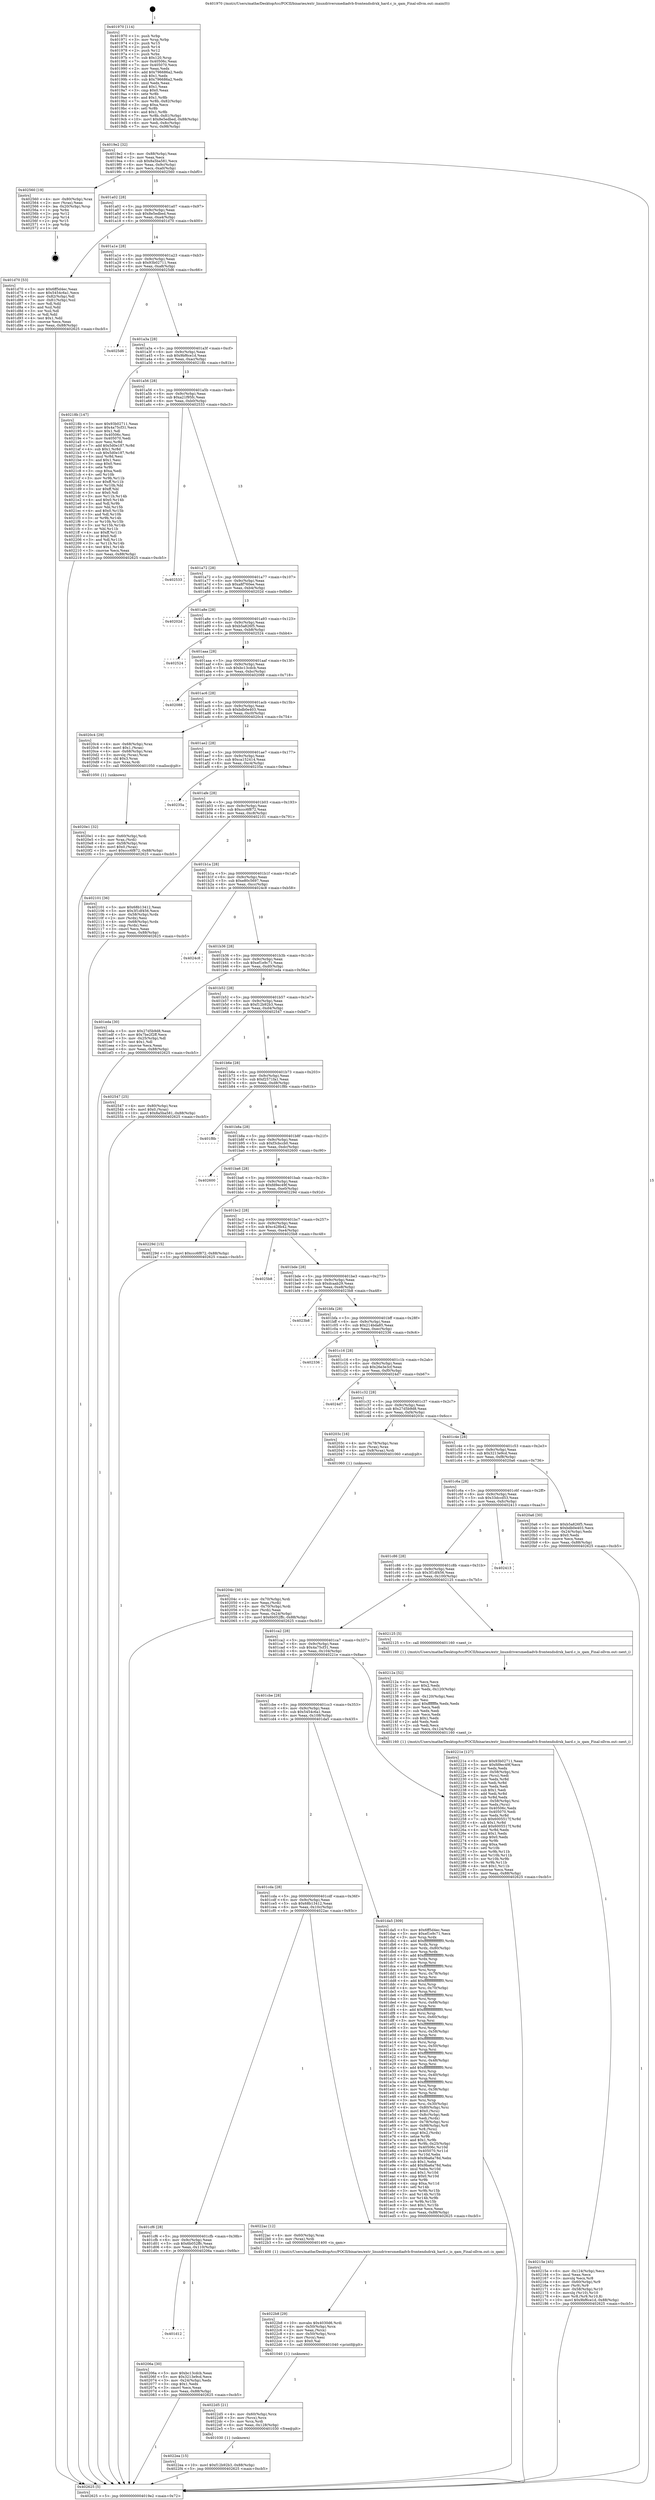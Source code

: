 digraph "0x401970" {
  label = "0x401970 (/mnt/c/Users/mathe/Desktop/tcc/POCII/binaries/extr_linuxdriversmediadvb-frontendsdrxk_hard.c_is_qam_Final-ollvm.out::main(0))"
  labelloc = "t"
  node[shape=record]

  Entry [label="",width=0.3,height=0.3,shape=circle,fillcolor=black,style=filled]
  "0x4019e2" [label="{
     0x4019e2 [32]\l
     | [instrs]\l
     &nbsp;&nbsp;0x4019e2 \<+6\>: mov -0x88(%rbp),%eax\l
     &nbsp;&nbsp;0x4019e8 \<+2\>: mov %eax,%ecx\l
     &nbsp;&nbsp;0x4019ea \<+6\>: sub $0x8a5ba581,%ecx\l
     &nbsp;&nbsp;0x4019f0 \<+6\>: mov %eax,-0x9c(%rbp)\l
     &nbsp;&nbsp;0x4019f6 \<+6\>: mov %ecx,-0xa0(%rbp)\l
     &nbsp;&nbsp;0x4019fc \<+6\>: je 0000000000402560 \<main+0xbf0\>\l
  }"]
  "0x402560" [label="{
     0x402560 [19]\l
     | [instrs]\l
     &nbsp;&nbsp;0x402560 \<+4\>: mov -0x80(%rbp),%rax\l
     &nbsp;&nbsp;0x402564 \<+2\>: mov (%rax),%eax\l
     &nbsp;&nbsp;0x402566 \<+4\>: lea -0x20(%rbp),%rsp\l
     &nbsp;&nbsp;0x40256a \<+1\>: pop %rbx\l
     &nbsp;&nbsp;0x40256b \<+2\>: pop %r12\l
     &nbsp;&nbsp;0x40256d \<+2\>: pop %r14\l
     &nbsp;&nbsp;0x40256f \<+2\>: pop %r15\l
     &nbsp;&nbsp;0x402571 \<+1\>: pop %rbp\l
     &nbsp;&nbsp;0x402572 \<+1\>: ret\l
  }"]
  "0x401a02" [label="{
     0x401a02 [28]\l
     | [instrs]\l
     &nbsp;&nbsp;0x401a02 \<+5\>: jmp 0000000000401a07 \<main+0x97\>\l
     &nbsp;&nbsp;0x401a07 \<+6\>: mov -0x9c(%rbp),%eax\l
     &nbsp;&nbsp;0x401a0d \<+5\>: sub $0x8e5edbed,%eax\l
     &nbsp;&nbsp;0x401a12 \<+6\>: mov %eax,-0xa4(%rbp)\l
     &nbsp;&nbsp;0x401a18 \<+6\>: je 0000000000401d70 \<main+0x400\>\l
  }"]
  Exit [label="",width=0.3,height=0.3,shape=circle,fillcolor=black,style=filled,peripheries=2]
  "0x401d70" [label="{
     0x401d70 [53]\l
     | [instrs]\l
     &nbsp;&nbsp;0x401d70 \<+5\>: mov $0x6ff5d4ec,%eax\l
     &nbsp;&nbsp;0x401d75 \<+5\>: mov $0x5454c6a1,%ecx\l
     &nbsp;&nbsp;0x401d7a \<+6\>: mov -0x82(%rbp),%dl\l
     &nbsp;&nbsp;0x401d80 \<+7\>: mov -0x81(%rbp),%sil\l
     &nbsp;&nbsp;0x401d87 \<+3\>: mov %dl,%dil\l
     &nbsp;&nbsp;0x401d8a \<+3\>: and %sil,%dil\l
     &nbsp;&nbsp;0x401d8d \<+3\>: xor %sil,%dl\l
     &nbsp;&nbsp;0x401d90 \<+3\>: or %dl,%dil\l
     &nbsp;&nbsp;0x401d93 \<+4\>: test $0x1,%dil\l
     &nbsp;&nbsp;0x401d97 \<+3\>: cmovne %ecx,%eax\l
     &nbsp;&nbsp;0x401d9a \<+6\>: mov %eax,-0x88(%rbp)\l
     &nbsp;&nbsp;0x401da0 \<+5\>: jmp 0000000000402625 \<main+0xcb5\>\l
  }"]
  "0x401a1e" [label="{
     0x401a1e [28]\l
     | [instrs]\l
     &nbsp;&nbsp;0x401a1e \<+5\>: jmp 0000000000401a23 \<main+0xb3\>\l
     &nbsp;&nbsp;0x401a23 \<+6\>: mov -0x9c(%rbp),%eax\l
     &nbsp;&nbsp;0x401a29 \<+5\>: sub $0x93b02711,%eax\l
     &nbsp;&nbsp;0x401a2e \<+6\>: mov %eax,-0xa8(%rbp)\l
     &nbsp;&nbsp;0x401a34 \<+6\>: je 00000000004025d6 \<main+0xc66\>\l
  }"]
  "0x402625" [label="{
     0x402625 [5]\l
     | [instrs]\l
     &nbsp;&nbsp;0x402625 \<+5\>: jmp 00000000004019e2 \<main+0x72\>\l
  }"]
  "0x401970" [label="{
     0x401970 [114]\l
     | [instrs]\l
     &nbsp;&nbsp;0x401970 \<+1\>: push %rbp\l
     &nbsp;&nbsp;0x401971 \<+3\>: mov %rsp,%rbp\l
     &nbsp;&nbsp;0x401974 \<+2\>: push %r15\l
     &nbsp;&nbsp;0x401976 \<+2\>: push %r14\l
     &nbsp;&nbsp;0x401978 \<+2\>: push %r12\l
     &nbsp;&nbsp;0x40197a \<+1\>: push %rbx\l
     &nbsp;&nbsp;0x40197b \<+7\>: sub $0x120,%rsp\l
     &nbsp;&nbsp;0x401982 \<+7\>: mov 0x40506c,%eax\l
     &nbsp;&nbsp;0x401989 \<+7\>: mov 0x405070,%ecx\l
     &nbsp;&nbsp;0x401990 \<+2\>: mov %eax,%edx\l
     &nbsp;&nbsp;0x401992 \<+6\>: add $0x796686a2,%edx\l
     &nbsp;&nbsp;0x401998 \<+3\>: sub $0x1,%edx\l
     &nbsp;&nbsp;0x40199b \<+6\>: sub $0x796686a2,%edx\l
     &nbsp;&nbsp;0x4019a1 \<+3\>: imul %edx,%eax\l
     &nbsp;&nbsp;0x4019a4 \<+3\>: and $0x1,%eax\l
     &nbsp;&nbsp;0x4019a7 \<+3\>: cmp $0x0,%eax\l
     &nbsp;&nbsp;0x4019aa \<+4\>: sete %r8b\l
     &nbsp;&nbsp;0x4019ae \<+4\>: and $0x1,%r8b\l
     &nbsp;&nbsp;0x4019b2 \<+7\>: mov %r8b,-0x82(%rbp)\l
     &nbsp;&nbsp;0x4019b9 \<+3\>: cmp $0xa,%ecx\l
     &nbsp;&nbsp;0x4019bc \<+4\>: setl %r8b\l
     &nbsp;&nbsp;0x4019c0 \<+4\>: and $0x1,%r8b\l
     &nbsp;&nbsp;0x4019c4 \<+7\>: mov %r8b,-0x81(%rbp)\l
     &nbsp;&nbsp;0x4019cb \<+10\>: movl $0x8e5edbed,-0x88(%rbp)\l
     &nbsp;&nbsp;0x4019d5 \<+6\>: mov %edi,-0x8c(%rbp)\l
     &nbsp;&nbsp;0x4019db \<+7\>: mov %rsi,-0x98(%rbp)\l
  }"]
  "0x4022ea" [label="{
     0x4022ea [15]\l
     | [instrs]\l
     &nbsp;&nbsp;0x4022ea \<+10\>: movl $0xf12b92b3,-0x88(%rbp)\l
     &nbsp;&nbsp;0x4022f4 \<+5\>: jmp 0000000000402625 \<main+0xcb5\>\l
  }"]
  "0x4025d6" [label="{
     0x4025d6\l
  }", style=dashed]
  "0x401a3a" [label="{
     0x401a3a [28]\l
     | [instrs]\l
     &nbsp;&nbsp;0x401a3a \<+5\>: jmp 0000000000401a3f \<main+0xcf\>\l
     &nbsp;&nbsp;0x401a3f \<+6\>: mov -0x9c(%rbp),%eax\l
     &nbsp;&nbsp;0x401a45 \<+5\>: sub $0x9bf6ce1d,%eax\l
     &nbsp;&nbsp;0x401a4a \<+6\>: mov %eax,-0xac(%rbp)\l
     &nbsp;&nbsp;0x401a50 \<+6\>: je 000000000040218b \<main+0x81b\>\l
  }"]
  "0x4022d5" [label="{
     0x4022d5 [21]\l
     | [instrs]\l
     &nbsp;&nbsp;0x4022d5 \<+4\>: mov -0x60(%rbp),%rcx\l
     &nbsp;&nbsp;0x4022d9 \<+3\>: mov (%rcx),%rcx\l
     &nbsp;&nbsp;0x4022dc \<+3\>: mov %rcx,%rdi\l
     &nbsp;&nbsp;0x4022df \<+6\>: mov %eax,-0x128(%rbp)\l
     &nbsp;&nbsp;0x4022e5 \<+5\>: call 0000000000401030 \<free@plt\>\l
     | [calls]\l
     &nbsp;&nbsp;0x401030 \{1\} (unknown)\l
  }"]
  "0x40218b" [label="{
     0x40218b [147]\l
     | [instrs]\l
     &nbsp;&nbsp;0x40218b \<+5\>: mov $0x93b02711,%eax\l
     &nbsp;&nbsp;0x402190 \<+5\>: mov $0x4a75cf31,%ecx\l
     &nbsp;&nbsp;0x402195 \<+2\>: mov $0x1,%dl\l
     &nbsp;&nbsp;0x402197 \<+7\>: mov 0x40506c,%esi\l
     &nbsp;&nbsp;0x40219e \<+7\>: mov 0x405070,%edi\l
     &nbsp;&nbsp;0x4021a5 \<+3\>: mov %esi,%r8d\l
     &nbsp;&nbsp;0x4021a8 \<+7\>: add $0x5d0e187,%r8d\l
     &nbsp;&nbsp;0x4021af \<+4\>: sub $0x1,%r8d\l
     &nbsp;&nbsp;0x4021b3 \<+7\>: sub $0x5d0e187,%r8d\l
     &nbsp;&nbsp;0x4021ba \<+4\>: imul %r8d,%esi\l
     &nbsp;&nbsp;0x4021be \<+3\>: and $0x1,%esi\l
     &nbsp;&nbsp;0x4021c1 \<+3\>: cmp $0x0,%esi\l
     &nbsp;&nbsp;0x4021c4 \<+4\>: sete %r9b\l
     &nbsp;&nbsp;0x4021c8 \<+3\>: cmp $0xa,%edi\l
     &nbsp;&nbsp;0x4021cb \<+4\>: setl %r10b\l
     &nbsp;&nbsp;0x4021cf \<+3\>: mov %r9b,%r11b\l
     &nbsp;&nbsp;0x4021d2 \<+4\>: xor $0xff,%r11b\l
     &nbsp;&nbsp;0x4021d6 \<+3\>: mov %r10b,%bl\l
     &nbsp;&nbsp;0x4021d9 \<+3\>: xor $0xff,%bl\l
     &nbsp;&nbsp;0x4021dc \<+3\>: xor $0x0,%dl\l
     &nbsp;&nbsp;0x4021df \<+3\>: mov %r11b,%r14b\l
     &nbsp;&nbsp;0x4021e2 \<+4\>: and $0x0,%r14b\l
     &nbsp;&nbsp;0x4021e6 \<+3\>: and %dl,%r9b\l
     &nbsp;&nbsp;0x4021e9 \<+3\>: mov %bl,%r15b\l
     &nbsp;&nbsp;0x4021ec \<+4\>: and $0x0,%r15b\l
     &nbsp;&nbsp;0x4021f0 \<+3\>: and %dl,%r10b\l
     &nbsp;&nbsp;0x4021f3 \<+3\>: or %r9b,%r14b\l
     &nbsp;&nbsp;0x4021f6 \<+3\>: or %r10b,%r15b\l
     &nbsp;&nbsp;0x4021f9 \<+3\>: xor %r15b,%r14b\l
     &nbsp;&nbsp;0x4021fc \<+3\>: or %bl,%r11b\l
     &nbsp;&nbsp;0x4021ff \<+4\>: xor $0xff,%r11b\l
     &nbsp;&nbsp;0x402203 \<+3\>: or $0x0,%dl\l
     &nbsp;&nbsp;0x402206 \<+3\>: and %dl,%r11b\l
     &nbsp;&nbsp;0x402209 \<+3\>: or %r11b,%r14b\l
     &nbsp;&nbsp;0x40220c \<+4\>: test $0x1,%r14b\l
     &nbsp;&nbsp;0x402210 \<+3\>: cmovne %ecx,%eax\l
     &nbsp;&nbsp;0x402213 \<+6\>: mov %eax,-0x88(%rbp)\l
     &nbsp;&nbsp;0x402219 \<+5\>: jmp 0000000000402625 \<main+0xcb5\>\l
  }"]
  "0x401a56" [label="{
     0x401a56 [28]\l
     | [instrs]\l
     &nbsp;&nbsp;0x401a56 \<+5\>: jmp 0000000000401a5b \<main+0xeb\>\l
     &nbsp;&nbsp;0x401a5b \<+6\>: mov -0x9c(%rbp),%eax\l
     &nbsp;&nbsp;0x401a61 \<+5\>: sub $0xa21f95fc,%eax\l
     &nbsp;&nbsp;0x401a66 \<+6\>: mov %eax,-0xb0(%rbp)\l
     &nbsp;&nbsp;0x401a6c \<+6\>: je 0000000000402533 \<main+0xbc3\>\l
  }"]
  "0x4022b8" [label="{
     0x4022b8 [29]\l
     | [instrs]\l
     &nbsp;&nbsp;0x4022b8 \<+10\>: movabs $0x4030d6,%rdi\l
     &nbsp;&nbsp;0x4022c2 \<+4\>: mov -0x50(%rbp),%rcx\l
     &nbsp;&nbsp;0x4022c6 \<+2\>: mov %eax,(%rcx)\l
     &nbsp;&nbsp;0x4022c8 \<+4\>: mov -0x50(%rbp),%rcx\l
     &nbsp;&nbsp;0x4022cc \<+2\>: mov (%rcx),%esi\l
     &nbsp;&nbsp;0x4022ce \<+2\>: mov $0x0,%al\l
     &nbsp;&nbsp;0x4022d0 \<+5\>: call 0000000000401040 \<printf@plt\>\l
     | [calls]\l
     &nbsp;&nbsp;0x401040 \{1\} (unknown)\l
  }"]
  "0x402533" [label="{
     0x402533\l
  }", style=dashed]
  "0x401a72" [label="{
     0x401a72 [28]\l
     | [instrs]\l
     &nbsp;&nbsp;0x401a72 \<+5\>: jmp 0000000000401a77 \<main+0x107\>\l
     &nbsp;&nbsp;0x401a77 \<+6\>: mov -0x9c(%rbp),%eax\l
     &nbsp;&nbsp;0x401a7d \<+5\>: sub $0xa8f760ee,%eax\l
     &nbsp;&nbsp;0x401a82 \<+6\>: mov %eax,-0xb4(%rbp)\l
     &nbsp;&nbsp;0x401a88 \<+6\>: je 000000000040202d \<main+0x6bd\>\l
  }"]
  "0x40215e" [label="{
     0x40215e [45]\l
     | [instrs]\l
     &nbsp;&nbsp;0x40215e \<+6\>: mov -0x124(%rbp),%ecx\l
     &nbsp;&nbsp;0x402164 \<+3\>: imul %eax,%ecx\l
     &nbsp;&nbsp;0x402167 \<+3\>: movslq %ecx,%r8\l
     &nbsp;&nbsp;0x40216a \<+4\>: mov -0x60(%rbp),%r9\l
     &nbsp;&nbsp;0x40216e \<+3\>: mov (%r9),%r9\l
     &nbsp;&nbsp;0x402171 \<+4\>: mov -0x58(%rbp),%r10\l
     &nbsp;&nbsp;0x402175 \<+3\>: movslq (%r10),%r10\l
     &nbsp;&nbsp;0x402178 \<+4\>: mov %r8,(%r9,%r10,8)\l
     &nbsp;&nbsp;0x40217c \<+10\>: movl $0x9bf6ce1d,-0x88(%rbp)\l
     &nbsp;&nbsp;0x402186 \<+5\>: jmp 0000000000402625 \<main+0xcb5\>\l
  }"]
  "0x40202d" [label="{
     0x40202d\l
  }", style=dashed]
  "0x401a8e" [label="{
     0x401a8e [28]\l
     | [instrs]\l
     &nbsp;&nbsp;0x401a8e \<+5\>: jmp 0000000000401a93 \<main+0x123\>\l
     &nbsp;&nbsp;0x401a93 \<+6\>: mov -0x9c(%rbp),%eax\l
     &nbsp;&nbsp;0x401a99 \<+5\>: sub $0xb5a826f5,%eax\l
     &nbsp;&nbsp;0x401a9e \<+6\>: mov %eax,-0xb8(%rbp)\l
     &nbsp;&nbsp;0x401aa4 \<+6\>: je 0000000000402524 \<main+0xbb4\>\l
  }"]
  "0x40212a" [label="{
     0x40212a [52]\l
     | [instrs]\l
     &nbsp;&nbsp;0x40212a \<+2\>: xor %ecx,%ecx\l
     &nbsp;&nbsp;0x40212c \<+5\>: mov $0x2,%edx\l
     &nbsp;&nbsp;0x402131 \<+6\>: mov %edx,-0x120(%rbp)\l
     &nbsp;&nbsp;0x402137 \<+1\>: cltd\l
     &nbsp;&nbsp;0x402138 \<+6\>: mov -0x120(%rbp),%esi\l
     &nbsp;&nbsp;0x40213e \<+2\>: idiv %esi\l
     &nbsp;&nbsp;0x402140 \<+6\>: imul $0xfffffffe,%edx,%edx\l
     &nbsp;&nbsp;0x402146 \<+2\>: mov %ecx,%edi\l
     &nbsp;&nbsp;0x402148 \<+2\>: sub %edx,%edi\l
     &nbsp;&nbsp;0x40214a \<+2\>: mov %ecx,%edx\l
     &nbsp;&nbsp;0x40214c \<+3\>: sub $0x1,%edx\l
     &nbsp;&nbsp;0x40214f \<+2\>: add %edx,%edi\l
     &nbsp;&nbsp;0x402151 \<+2\>: sub %edi,%ecx\l
     &nbsp;&nbsp;0x402153 \<+6\>: mov %ecx,-0x124(%rbp)\l
     &nbsp;&nbsp;0x402159 \<+5\>: call 0000000000401160 \<next_i\>\l
     | [calls]\l
     &nbsp;&nbsp;0x401160 \{1\} (/mnt/c/Users/mathe/Desktop/tcc/POCII/binaries/extr_linuxdriversmediadvb-frontendsdrxk_hard.c_is_qam_Final-ollvm.out::next_i)\l
  }"]
  "0x402524" [label="{
     0x402524\l
  }", style=dashed]
  "0x401aaa" [label="{
     0x401aaa [28]\l
     | [instrs]\l
     &nbsp;&nbsp;0x401aaa \<+5\>: jmp 0000000000401aaf \<main+0x13f\>\l
     &nbsp;&nbsp;0x401aaf \<+6\>: mov -0x9c(%rbp),%eax\l
     &nbsp;&nbsp;0x401ab5 \<+5\>: sub $0xbc13cdcb,%eax\l
     &nbsp;&nbsp;0x401aba \<+6\>: mov %eax,-0xbc(%rbp)\l
     &nbsp;&nbsp;0x401ac0 \<+6\>: je 0000000000402088 \<main+0x718\>\l
  }"]
  "0x4020e1" [label="{
     0x4020e1 [32]\l
     | [instrs]\l
     &nbsp;&nbsp;0x4020e1 \<+4\>: mov -0x60(%rbp),%rdi\l
     &nbsp;&nbsp;0x4020e5 \<+3\>: mov %rax,(%rdi)\l
     &nbsp;&nbsp;0x4020e8 \<+4\>: mov -0x58(%rbp),%rax\l
     &nbsp;&nbsp;0x4020ec \<+6\>: movl $0x0,(%rax)\l
     &nbsp;&nbsp;0x4020f2 \<+10\>: movl $0xccc6f872,-0x88(%rbp)\l
     &nbsp;&nbsp;0x4020fc \<+5\>: jmp 0000000000402625 \<main+0xcb5\>\l
  }"]
  "0x402088" [label="{
     0x402088\l
  }", style=dashed]
  "0x401ac6" [label="{
     0x401ac6 [28]\l
     | [instrs]\l
     &nbsp;&nbsp;0x401ac6 \<+5\>: jmp 0000000000401acb \<main+0x15b\>\l
     &nbsp;&nbsp;0x401acb \<+6\>: mov -0x9c(%rbp),%eax\l
     &nbsp;&nbsp;0x401ad1 \<+5\>: sub $0xbdb0e403,%eax\l
     &nbsp;&nbsp;0x401ad6 \<+6\>: mov %eax,-0xc0(%rbp)\l
     &nbsp;&nbsp;0x401adc \<+6\>: je 00000000004020c4 \<main+0x754\>\l
  }"]
  "0x401d12" [label="{
     0x401d12\l
  }", style=dashed]
  "0x4020c4" [label="{
     0x4020c4 [29]\l
     | [instrs]\l
     &nbsp;&nbsp;0x4020c4 \<+4\>: mov -0x68(%rbp),%rax\l
     &nbsp;&nbsp;0x4020c8 \<+6\>: movl $0x1,(%rax)\l
     &nbsp;&nbsp;0x4020ce \<+4\>: mov -0x68(%rbp),%rax\l
     &nbsp;&nbsp;0x4020d2 \<+3\>: movslq (%rax),%rax\l
     &nbsp;&nbsp;0x4020d5 \<+4\>: shl $0x3,%rax\l
     &nbsp;&nbsp;0x4020d9 \<+3\>: mov %rax,%rdi\l
     &nbsp;&nbsp;0x4020dc \<+5\>: call 0000000000401050 \<malloc@plt\>\l
     | [calls]\l
     &nbsp;&nbsp;0x401050 \{1\} (unknown)\l
  }"]
  "0x401ae2" [label="{
     0x401ae2 [28]\l
     | [instrs]\l
     &nbsp;&nbsp;0x401ae2 \<+5\>: jmp 0000000000401ae7 \<main+0x177\>\l
     &nbsp;&nbsp;0x401ae7 \<+6\>: mov -0x9c(%rbp),%eax\l
     &nbsp;&nbsp;0x401aed \<+5\>: sub $0xca152414,%eax\l
     &nbsp;&nbsp;0x401af2 \<+6\>: mov %eax,-0xc4(%rbp)\l
     &nbsp;&nbsp;0x401af8 \<+6\>: je 000000000040235a \<main+0x9ea\>\l
  }"]
  "0x40206a" [label="{
     0x40206a [30]\l
     | [instrs]\l
     &nbsp;&nbsp;0x40206a \<+5\>: mov $0xbc13cdcb,%eax\l
     &nbsp;&nbsp;0x40206f \<+5\>: mov $0x3213e9cd,%ecx\l
     &nbsp;&nbsp;0x402074 \<+3\>: mov -0x24(%rbp),%edx\l
     &nbsp;&nbsp;0x402077 \<+3\>: cmp $0x1,%edx\l
     &nbsp;&nbsp;0x40207a \<+3\>: cmovl %ecx,%eax\l
     &nbsp;&nbsp;0x40207d \<+6\>: mov %eax,-0x88(%rbp)\l
     &nbsp;&nbsp;0x402083 \<+5\>: jmp 0000000000402625 \<main+0xcb5\>\l
  }"]
  "0x40235a" [label="{
     0x40235a\l
  }", style=dashed]
  "0x401afe" [label="{
     0x401afe [28]\l
     | [instrs]\l
     &nbsp;&nbsp;0x401afe \<+5\>: jmp 0000000000401b03 \<main+0x193\>\l
     &nbsp;&nbsp;0x401b03 \<+6\>: mov -0x9c(%rbp),%eax\l
     &nbsp;&nbsp;0x401b09 \<+5\>: sub $0xccc6f872,%eax\l
     &nbsp;&nbsp;0x401b0e \<+6\>: mov %eax,-0xc8(%rbp)\l
     &nbsp;&nbsp;0x401b14 \<+6\>: je 0000000000402101 \<main+0x791\>\l
  }"]
  "0x401cf6" [label="{
     0x401cf6 [28]\l
     | [instrs]\l
     &nbsp;&nbsp;0x401cf6 \<+5\>: jmp 0000000000401cfb \<main+0x38b\>\l
     &nbsp;&nbsp;0x401cfb \<+6\>: mov -0x9c(%rbp),%eax\l
     &nbsp;&nbsp;0x401d01 \<+5\>: sub $0x6b052ffc,%eax\l
     &nbsp;&nbsp;0x401d06 \<+6\>: mov %eax,-0x110(%rbp)\l
     &nbsp;&nbsp;0x401d0c \<+6\>: je 000000000040206a \<main+0x6fa\>\l
  }"]
  "0x402101" [label="{
     0x402101 [36]\l
     | [instrs]\l
     &nbsp;&nbsp;0x402101 \<+5\>: mov $0x68b13412,%eax\l
     &nbsp;&nbsp;0x402106 \<+5\>: mov $0x3f1df456,%ecx\l
     &nbsp;&nbsp;0x40210b \<+4\>: mov -0x58(%rbp),%rdx\l
     &nbsp;&nbsp;0x40210f \<+2\>: mov (%rdx),%esi\l
     &nbsp;&nbsp;0x402111 \<+4\>: mov -0x68(%rbp),%rdx\l
     &nbsp;&nbsp;0x402115 \<+2\>: cmp (%rdx),%esi\l
     &nbsp;&nbsp;0x402117 \<+3\>: cmovl %ecx,%eax\l
     &nbsp;&nbsp;0x40211a \<+6\>: mov %eax,-0x88(%rbp)\l
     &nbsp;&nbsp;0x402120 \<+5\>: jmp 0000000000402625 \<main+0xcb5\>\l
  }"]
  "0x401b1a" [label="{
     0x401b1a [28]\l
     | [instrs]\l
     &nbsp;&nbsp;0x401b1a \<+5\>: jmp 0000000000401b1f \<main+0x1af\>\l
     &nbsp;&nbsp;0x401b1f \<+6\>: mov -0x9c(%rbp),%eax\l
     &nbsp;&nbsp;0x401b25 \<+5\>: sub $0xe80c5697,%eax\l
     &nbsp;&nbsp;0x401b2a \<+6\>: mov %eax,-0xcc(%rbp)\l
     &nbsp;&nbsp;0x401b30 \<+6\>: je 00000000004024c8 \<main+0xb58\>\l
  }"]
  "0x4022ac" [label="{
     0x4022ac [12]\l
     | [instrs]\l
     &nbsp;&nbsp;0x4022ac \<+4\>: mov -0x60(%rbp),%rax\l
     &nbsp;&nbsp;0x4022b0 \<+3\>: mov (%rax),%rdi\l
     &nbsp;&nbsp;0x4022b3 \<+5\>: call 0000000000401400 \<is_qam\>\l
     | [calls]\l
     &nbsp;&nbsp;0x401400 \{1\} (/mnt/c/Users/mathe/Desktop/tcc/POCII/binaries/extr_linuxdriversmediadvb-frontendsdrxk_hard.c_is_qam_Final-ollvm.out::is_qam)\l
  }"]
  "0x4024c8" [label="{
     0x4024c8\l
  }", style=dashed]
  "0x401b36" [label="{
     0x401b36 [28]\l
     | [instrs]\l
     &nbsp;&nbsp;0x401b36 \<+5\>: jmp 0000000000401b3b \<main+0x1cb\>\l
     &nbsp;&nbsp;0x401b3b \<+6\>: mov -0x9c(%rbp),%eax\l
     &nbsp;&nbsp;0x401b41 \<+5\>: sub $0xef1e9c71,%eax\l
     &nbsp;&nbsp;0x401b46 \<+6\>: mov %eax,-0xd0(%rbp)\l
     &nbsp;&nbsp;0x401b4c \<+6\>: je 0000000000401eda \<main+0x56a\>\l
  }"]
  "0x40204c" [label="{
     0x40204c [30]\l
     | [instrs]\l
     &nbsp;&nbsp;0x40204c \<+4\>: mov -0x70(%rbp),%rdi\l
     &nbsp;&nbsp;0x402050 \<+2\>: mov %eax,(%rdi)\l
     &nbsp;&nbsp;0x402052 \<+4\>: mov -0x70(%rbp),%rdi\l
     &nbsp;&nbsp;0x402056 \<+2\>: mov (%rdi),%eax\l
     &nbsp;&nbsp;0x402058 \<+3\>: mov %eax,-0x24(%rbp)\l
     &nbsp;&nbsp;0x40205b \<+10\>: movl $0x6b052ffc,-0x88(%rbp)\l
     &nbsp;&nbsp;0x402065 \<+5\>: jmp 0000000000402625 \<main+0xcb5\>\l
  }"]
  "0x401eda" [label="{
     0x401eda [30]\l
     | [instrs]\l
     &nbsp;&nbsp;0x401eda \<+5\>: mov $0x27d5b9d8,%eax\l
     &nbsp;&nbsp;0x401edf \<+5\>: mov $0x7be2f2ff,%ecx\l
     &nbsp;&nbsp;0x401ee4 \<+3\>: mov -0x25(%rbp),%dl\l
     &nbsp;&nbsp;0x401ee7 \<+3\>: test $0x1,%dl\l
     &nbsp;&nbsp;0x401eea \<+3\>: cmovne %ecx,%eax\l
     &nbsp;&nbsp;0x401eed \<+6\>: mov %eax,-0x88(%rbp)\l
     &nbsp;&nbsp;0x401ef3 \<+5\>: jmp 0000000000402625 \<main+0xcb5\>\l
  }"]
  "0x401b52" [label="{
     0x401b52 [28]\l
     | [instrs]\l
     &nbsp;&nbsp;0x401b52 \<+5\>: jmp 0000000000401b57 \<main+0x1e7\>\l
     &nbsp;&nbsp;0x401b57 \<+6\>: mov -0x9c(%rbp),%eax\l
     &nbsp;&nbsp;0x401b5d \<+5\>: sub $0xf12b92b3,%eax\l
     &nbsp;&nbsp;0x401b62 \<+6\>: mov %eax,-0xd4(%rbp)\l
     &nbsp;&nbsp;0x401b68 \<+6\>: je 0000000000402547 \<main+0xbd7\>\l
  }"]
  "0x401cda" [label="{
     0x401cda [28]\l
     | [instrs]\l
     &nbsp;&nbsp;0x401cda \<+5\>: jmp 0000000000401cdf \<main+0x36f\>\l
     &nbsp;&nbsp;0x401cdf \<+6\>: mov -0x9c(%rbp),%eax\l
     &nbsp;&nbsp;0x401ce5 \<+5\>: sub $0x68b13412,%eax\l
     &nbsp;&nbsp;0x401cea \<+6\>: mov %eax,-0x10c(%rbp)\l
     &nbsp;&nbsp;0x401cf0 \<+6\>: je 00000000004022ac \<main+0x93c\>\l
  }"]
  "0x402547" [label="{
     0x402547 [25]\l
     | [instrs]\l
     &nbsp;&nbsp;0x402547 \<+4\>: mov -0x80(%rbp),%rax\l
     &nbsp;&nbsp;0x40254b \<+6\>: movl $0x0,(%rax)\l
     &nbsp;&nbsp;0x402551 \<+10\>: movl $0x8a5ba581,-0x88(%rbp)\l
     &nbsp;&nbsp;0x40255b \<+5\>: jmp 0000000000402625 \<main+0xcb5\>\l
  }"]
  "0x401b6e" [label="{
     0x401b6e [28]\l
     | [instrs]\l
     &nbsp;&nbsp;0x401b6e \<+5\>: jmp 0000000000401b73 \<main+0x203\>\l
     &nbsp;&nbsp;0x401b73 \<+6\>: mov -0x9c(%rbp),%eax\l
     &nbsp;&nbsp;0x401b79 \<+5\>: sub $0xf2571fa1,%eax\l
     &nbsp;&nbsp;0x401b7e \<+6\>: mov %eax,-0xd8(%rbp)\l
     &nbsp;&nbsp;0x401b84 \<+6\>: je 0000000000401f8b \<main+0x61b\>\l
  }"]
  "0x401da5" [label="{
     0x401da5 [309]\l
     | [instrs]\l
     &nbsp;&nbsp;0x401da5 \<+5\>: mov $0x6ff5d4ec,%eax\l
     &nbsp;&nbsp;0x401daa \<+5\>: mov $0xef1e9c71,%ecx\l
     &nbsp;&nbsp;0x401daf \<+3\>: mov %rsp,%rdx\l
     &nbsp;&nbsp;0x401db2 \<+4\>: add $0xfffffffffffffff0,%rdx\l
     &nbsp;&nbsp;0x401db6 \<+3\>: mov %rdx,%rsp\l
     &nbsp;&nbsp;0x401db9 \<+4\>: mov %rdx,-0x80(%rbp)\l
     &nbsp;&nbsp;0x401dbd \<+3\>: mov %rsp,%rdx\l
     &nbsp;&nbsp;0x401dc0 \<+4\>: add $0xfffffffffffffff0,%rdx\l
     &nbsp;&nbsp;0x401dc4 \<+3\>: mov %rdx,%rsp\l
     &nbsp;&nbsp;0x401dc7 \<+3\>: mov %rsp,%rsi\l
     &nbsp;&nbsp;0x401dca \<+4\>: add $0xfffffffffffffff0,%rsi\l
     &nbsp;&nbsp;0x401dce \<+3\>: mov %rsi,%rsp\l
     &nbsp;&nbsp;0x401dd1 \<+4\>: mov %rsi,-0x78(%rbp)\l
     &nbsp;&nbsp;0x401dd5 \<+3\>: mov %rsp,%rsi\l
     &nbsp;&nbsp;0x401dd8 \<+4\>: add $0xfffffffffffffff0,%rsi\l
     &nbsp;&nbsp;0x401ddc \<+3\>: mov %rsi,%rsp\l
     &nbsp;&nbsp;0x401ddf \<+4\>: mov %rsi,-0x70(%rbp)\l
     &nbsp;&nbsp;0x401de3 \<+3\>: mov %rsp,%rsi\l
     &nbsp;&nbsp;0x401de6 \<+4\>: add $0xfffffffffffffff0,%rsi\l
     &nbsp;&nbsp;0x401dea \<+3\>: mov %rsi,%rsp\l
     &nbsp;&nbsp;0x401ded \<+4\>: mov %rsi,-0x68(%rbp)\l
     &nbsp;&nbsp;0x401df1 \<+3\>: mov %rsp,%rsi\l
     &nbsp;&nbsp;0x401df4 \<+4\>: add $0xfffffffffffffff0,%rsi\l
     &nbsp;&nbsp;0x401df8 \<+3\>: mov %rsi,%rsp\l
     &nbsp;&nbsp;0x401dfb \<+4\>: mov %rsi,-0x60(%rbp)\l
     &nbsp;&nbsp;0x401dff \<+3\>: mov %rsp,%rsi\l
     &nbsp;&nbsp;0x401e02 \<+4\>: add $0xfffffffffffffff0,%rsi\l
     &nbsp;&nbsp;0x401e06 \<+3\>: mov %rsi,%rsp\l
     &nbsp;&nbsp;0x401e09 \<+4\>: mov %rsi,-0x58(%rbp)\l
     &nbsp;&nbsp;0x401e0d \<+3\>: mov %rsp,%rsi\l
     &nbsp;&nbsp;0x401e10 \<+4\>: add $0xfffffffffffffff0,%rsi\l
     &nbsp;&nbsp;0x401e14 \<+3\>: mov %rsi,%rsp\l
     &nbsp;&nbsp;0x401e17 \<+4\>: mov %rsi,-0x50(%rbp)\l
     &nbsp;&nbsp;0x401e1b \<+3\>: mov %rsp,%rsi\l
     &nbsp;&nbsp;0x401e1e \<+4\>: add $0xfffffffffffffff0,%rsi\l
     &nbsp;&nbsp;0x401e22 \<+3\>: mov %rsi,%rsp\l
     &nbsp;&nbsp;0x401e25 \<+4\>: mov %rsi,-0x48(%rbp)\l
     &nbsp;&nbsp;0x401e29 \<+3\>: mov %rsp,%rsi\l
     &nbsp;&nbsp;0x401e2c \<+4\>: add $0xfffffffffffffff0,%rsi\l
     &nbsp;&nbsp;0x401e30 \<+3\>: mov %rsi,%rsp\l
     &nbsp;&nbsp;0x401e33 \<+4\>: mov %rsi,-0x40(%rbp)\l
     &nbsp;&nbsp;0x401e37 \<+3\>: mov %rsp,%rsi\l
     &nbsp;&nbsp;0x401e3a \<+4\>: add $0xfffffffffffffff0,%rsi\l
     &nbsp;&nbsp;0x401e3e \<+3\>: mov %rsi,%rsp\l
     &nbsp;&nbsp;0x401e41 \<+4\>: mov %rsi,-0x38(%rbp)\l
     &nbsp;&nbsp;0x401e45 \<+3\>: mov %rsp,%rsi\l
     &nbsp;&nbsp;0x401e48 \<+4\>: add $0xfffffffffffffff0,%rsi\l
     &nbsp;&nbsp;0x401e4c \<+3\>: mov %rsi,%rsp\l
     &nbsp;&nbsp;0x401e4f \<+4\>: mov %rsi,-0x30(%rbp)\l
     &nbsp;&nbsp;0x401e53 \<+4\>: mov -0x80(%rbp),%rsi\l
     &nbsp;&nbsp;0x401e57 \<+6\>: movl $0x0,(%rsi)\l
     &nbsp;&nbsp;0x401e5d \<+6\>: mov -0x8c(%rbp),%edi\l
     &nbsp;&nbsp;0x401e63 \<+2\>: mov %edi,(%rdx)\l
     &nbsp;&nbsp;0x401e65 \<+4\>: mov -0x78(%rbp),%rsi\l
     &nbsp;&nbsp;0x401e69 \<+7\>: mov -0x98(%rbp),%r8\l
     &nbsp;&nbsp;0x401e70 \<+3\>: mov %r8,(%rsi)\l
     &nbsp;&nbsp;0x401e73 \<+3\>: cmpl $0x2,(%rdx)\l
     &nbsp;&nbsp;0x401e76 \<+4\>: setne %r9b\l
     &nbsp;&nbsp;0x401e7a \<+4\>: and $0x1,%r9b\l
     &nbsp;&nbsp;0x401e7e \<+4\>: mov %r9b,-0x25(%rbp)\l
     &nbsp;&nbsp;0x401e82 \<+8\>: mov 0x40506c,%r10d\l
     &nbsp;&nbsp;0x401e8a \<+8\>: mov 0x405070,%r11d\l
     &nbsp;&nbsp;0x401e92 \<+3\>: mov %r10d,%ebx\l
     &nbsp;&nbsp;0x401e95 \<+6\>: sub $0x9ba6a78d,%ebx\l
     &nbsp;&nbsp;0x401e9b \<+3\>: sub $0x1,%ebx\l
     &nbsp;&nbsp;0x401e9e \<+6\>: add $0x9ba6a78d,%ebx\l
     &nbsp;&nbsp;0x401ea4 \<+4\>: imul %ebx,%r10d\l
     &nbsp;&nbsp;0x401ea8 \<+4\>: and $0x1,%r10d\l
     &nbsp;&nbsp;0x401eac \<+4\>: cmp $0x0,%r10d\l
     &nbsp;&nbsp;0x401eb0 \<+4\>: sete %r9b\l
     &nbsp;&nbsp;0x401eb4 \<+4\>: cmp $0xa,%r11d\l
     &nbsp;&nbsp;0x401eb8 \<+4\>: setl %r14b\l
     &nbsp;&nbsp;0x401ebc \<+3\>: mov %r9b,%r15b\l
     &nbsp;&nbsp;0x401ebf \<+3\>: and %r14b,%r15b\l
     &nbsp;&nbsp;0x401ec2 \<+3\>: xor %r14b,%r9b\l
     &nbsp;&nbsp;0x401ec5 \<+3\>: or %r9b,%r15b\l
     &nbsp;&nbsp;0x401ec8 \<+4\>: test $0x1,%r15b\l
     &nbsp;&nbsp;0x401ecc \<+3\>: cmovne %ecx,%eax\l
     &nbsp;&nbsp;0x401ecf \<+6\>: mov %eax,-0x88(%rbp)\l
     &nbsp;&nbsp;0x401ed5 \<+5\>: jmp 0000000000402625 \<main+0xcb5\>\l
  }"]
  "0x401f8b" [label="{
     0x401f8b\l
  }", style=dashed]
  "0x401b8a" [label="{
     0x401b8a [28]\l
     | [instrs]\l
     &nbsp;&nbsp;0x401b8a \<+5\>: jmp 0000000000401b8f \<main+0x21f\>\l
     &nbsp;&nbsp;0x401b8f \<+6\>: mov -0x9c(%rbp),%eax\l
     &nbsp;&nbsp;0x401b95 \<+5\>: sub $0xf3cbccb0,%eax\l
     &nbsp;&nbsp;0x401b9a \<+6\>: mov %eax,-0xdc(%rbp)\l
     &nbsp;&nbsp;0x401ba0 \<+6\>: je 0000000000402600 \<main+0xc90\>\l
  }"]
  "0x401cbe" [label="{
     0x401cbe [28]\l
     | [instrs]\l
     &nbsp;&nbsp;0x401cbe \<+5\>: jmp 0000000000401cc3 \<main+0x353\>\l
     &nbsp;&nbsp;0x401cc3 \<+6\>: mov -0x9c(%rbp),%eax\l
     &nbsp;&nbsp;0x401cc9 \<+5\>: sub $0x5454c6a1,%eax\l
     &nbsp;&nbsp;0x401cce \<+6\>: mov %eax,-0x108(%rbp)\l
     &nbsp;&nbsp;0x401cd4 \<+6\>: je 0000000000401da5 \<main+0x435\>\l
  }"]
  "0x402600" [label="{
     0x402600\l
  }", style=dashed]
  "0x401ba6" [label="{
     0x401ba6 [28]\l
     | [instrs]\l
     &nbsp;&nbsp;0x401ba6 \<+5\>: jmp 0000000000401bab \<main+0x23b\>\l
     &nbsp;&nbsp;0x401bab \<+6\>: mov -0x9c(%rbp),%eax\l
     &nbsp;&nbsp;0x401bb1 \<+5\>: sub $0xfd9ec49f,%eax\l
     &nbsp;&nbsp;0x401bb6 \<+6\>: mov %eax,-0xe0(%rbp)\l
     &nbsp;&nbsp;0x401bbc \<+6\>: je 000000000040229d \<main+0x92d\>\l
  }"]
  "0x40221e" [label="{
     0x40221e [127]\l
     | [instrs]\l
     &nbsp;&nbsp;0x40221e \<+5\>: mov $0x93b02711,%eax\l
     &nbsp;&nbsp;0x402223 \<+5\>: mov $0xfd9ec49f,%ecx\l
     &nbsp;&nbsp;0x402228 \<+2\>: xor %edx,%edx\l
     &nbsp;&nbsp;0x40222a \<+4\>: mov -0x58(%rbp),%rsi\l
     &nbsp;&nbsp;0x40222e \<+2\>: mov (%rsi),%edi\l
     &nbsp;&nbsp;0x402230 \<+3\>: mov %edx,%r8d\l
     &nbsp;&nbsp;0x402233 \<+3\>: sub %edi,%r8d\l
     &nbsp;&nbsp;0x402236 \<+2\>: mov %edx,%edi\l
     &nbsp;&nbsp;0x402238 \<+3\>: sub $0x1,%edi\l
     &nbsp;&nbsp;0x40223b \<+3\>: add %edi,%r8d\l
     &nbsp;&nbsp;0x40223e \<+3\>: sub %r8d,%edx\l
     &nbsp;&nbsp;0x402241 \<+4\>: mov -0x58(%rbp),%rsi\l
     &nbsp;&nbsp;0x402245 \<+2\>: mov %edx,(%rsi)\l
     &nbsp;&nbsp;0x402247 \<+7\>: mov 0x40506c,%edx\l
     &nbsp;&nbsp;0x40224e \<+7\>: mov 0x405070,%edi\l
     &nbsp;&nbsp;0x402255 \<+3\>: mov %edx,%r8d\l
     &nbsp;&nbsp;0x402258 \<+7\>: sub $0x6005517f,%r8d\l
     &nbsp;&nbsp;0x40225f \<+4\>: sub $0x1,%r8d\l
     &nbsp;&nbsp;0x402263 \<+7\>: add $0x6005517f,%r8d\l
     &nbsp;&nbsp;0x40226a \<+4\>: imul %r8d,%edx\l
     &nbsp;&nbsp;0x40226e \<+3\>: and $0x1,%edx\l
     &nbsp;&nbsp;0x402271 \<+3\>: cmp $0x0,%edx\l
     &nbsp;&nbsp;0x402274 \<+4\>: sete %r9b\l
     &nbsp;&nbsp;0x402278 \<+3\>: cmp $0xa,%edi\l
     &nbsp;&nbsp;0x40227b \<+4\>: setl %r10b\l
     &nbsp;&nbsp;0x40227f \<+3\>: mov %r9b,%r11b\l
     &nbsp;&nbsp;0x402282 \<+3\>: and %r10b,%r11b\l
     &nbsp;&nbsp;0x402285 \<+3\>: xor %r10b,%r9b\l
     &nbsp;&nbsp;0x402288 \<+3\>: or %r9b,%r11b\l
     &nbsp;&nbsp;0x40228b \<+4\>: test $0x1,%r11b\l
     &nbsp;&nbsp;0x40228f \<+3\>: cmovne %ecx,%eax\l
     &nbsp;&nbsp;0x402292 \<+6\>: mov %eax,-0x88(%rbp)\l
     &nbsp;&nbsp;0x402298 \<+5\>: jmp 0000000000402625 \<main+0xcb5\>\l
  }"]
  "0x40229d" [label="{
     0x40229d [15]\l
     | [instrs]\l
     &nbsp;&nbsp;0x40229d \<+10\>: movl $0xccc6f872,-0x88(%rbp)\l
     &nbsp;&nbsp;0x4022a7 \<+5\>: jmp 0000000000402625 \<main+0xcb5\>\l
  }"]
  "0x401bc2" [label="{
     0x401bc2 [28]\l
     | [instrs]\l
     &nbsp;&nbsp;0x401bc2 \<+5\>: jmp 0000000000401bc7 \<main+0x257\>\l
     &nbsp;&nbsp;0x401bc7 \<+6\>: mov -0x9c(%rbp),%eax\l
     &nbsp;&nbsp;0x401bcd \<+5\>: sub $0xc428b42,%eax\l
     &nbsp;&nbsp;0x401bd2 \<+6\>: mov %eax,-0xe4(%rbp)\l
     &nbsp;&nbsp;0x401bd8 \<+6\>: je 00000000004025b8 \<main+0xc48\>\l
  }"]
  "0x401ca2" [label="{
     0x401ca2 [28]\l
     | [instrs]\l
     &nbsp;&nbsp;0x401ca2 \<+5\>: jmp 0000000000401ca7 \<main+0x337\>\l
     &nbsp;&nbsp;0x401ca7 \<+6\>: mov -0x9c(%rbp),%eax\l
     &nbsp;&nbsp;0x401cad \<+5\>: sub $0x4a75cf31,%eax\l
     &nbsp;&nbsp;0x401cb2 \<+6\>: mov %eax,-0x104(%rbp)\l
     &nbsp;&nbsp;0x401cb8 \<+6\>: je 000000000040221e \<main+0x8ae\>\l
  }"]
  "0x4025b8" [label="{
     0x4025b8\l
  }", style=dashed]
  "0x401bde" [label="{
     0x401bde [28]\l
     | [instrs]\l
     &nbsp;&nbsp;0x401bde \<+5\>: jmp 0000000000401be3 \<main+0x273\>\l
     &nbsp;&nbsp;0x401be3 \<+6\>: mov -0x9c(%rbp),%eax\l
     &nbsp;&nbsp;0x401be9 \<+5\>: sub $0xdcaab29,%eax\l
     &nbsp;&nbsp;0x401bee \<+6\>: mov %eax,-0xe8(%rbp)\l
     &nbsp;&nbsp;0x401bf4 \<+6\>: je 00000000004023b8 \<main+0xa48\>\l
  }"]
  "0x402125" [label="{
     0x402125 [5]\l
     | [instrs]\l
     &nbsp;&nbsp;0x402125 \<+5\>: call 0000000000401160 \<next_i\>\l
     | [calls]\l
     &nbsp;&nbsp;0x401160 \{1\} (/mnt/c/Users/mathe/Desktop/tcc/POCII/binaries/extr_linuxdriversmediadvb-frontendsdrxk_hard.c_is_qam_Final-ollvm.out::next_i)\l
  }"]
  "0x4023b8" [label="{
     0x4023b8\l
  }", style=dashed]
  "0x401bfa" [label="{
     0x401bfa [28]\l
     | [instrs]\l
     &nbsp;&nbsp;0x401bfa \<+5\>: jmp 0000000000401bff \<main+0x28f\>\l
     &nbsp;&nbsp;0x401bff \<+6\>: mov -0x9c(%rbp),%eax\l
     &nbsp;&nbsp;0x401c05 \<+5\>: sub $0x214bda85,%eax\l
     &nbsp;&nbsp;0x401c0a \<+6\>: mov %eax,-0xec(%rbp)\l
     &nbsp;&nbsp;0x401c10 \<+6\>: je 0000000000402336 \<main+0x9c6\>\l
  }"]
  "0x401c86" [label="{
     0x401c86 [28]\l
     | [instrs]\l
     &nbsp;&nbsp;0x401c86 \<+5\>: jmp 0000000000401c8b \<main+0x31b\>\l
     &nbsp;&nbsp;0x401c8b \<+6\>: mov -0x9c(%rbp),%eax\l
     &nbsp;&nbsp;0x401c91 \<+5\>: sub $0x3f1df456,%eax\l
     &nbsp;&nbsp;0x401c96 \<+6\>: mov %eax,-0x100(%rbp)\l
     &nbsp;&nbsp;0x401c9c \<+6\>: je 0000000000402125 \<main+0x7b5\>\l
  }"]
  "0x402336" [label="{
     0x402336\l
  }", style=dashed]
  "0x401c16" [label="{
     0x401c16 [28]\l
     | [instrs]\l
     &nbsp;&nbsp;0x401c16 \<+5\>: jmp 0000000000401c1b \<main+0x2ab\>\l
     &nbsp;&nbsp;0x401c1b \<+6\>: mov -0x9c(%rbp),%eax\l
     &nbsp;&nbsp;0x401c21 \<+5\>: sub $0x26e3e3cf,%eax\l
     &nbsp;&nbsp;0x401c26 \<+6\>: mov %eax,-0xf0(%rbp)\l
     &nbsp;&nbsp;0x401c2c \<+6\>: je 00000000004024d7 \<main+0xb67\>\l
  }"]
  "0x402413" [label="{
     0x402413\l
  }", style=dashed]
  "0x4024d7" [label="{
     0x4024d7\l
  }", style=dashed]
  "0x401c32" [label="{
     0x401c32 [28]\l
     | [instrs]\l
     &nbsp;&nbsp;0x401c32 \<+5\>: jmp 0000000000401c37 \<main+0x2c7\>\l
     &nbsp;&nbsp;0x401c37 \<+6\>: mov -0x9c(%rbp),%eax\l
     &nbsp;&nbsp;0x401c3d \<+5\>: sub $0x27d5b9d8,%eax\l
     &nbsp;&nbsp;0x401c42 \<+6\>: mov %eax,-0xf4(%rbp)\l
     &nbsp;&nbsp;0x401c48 \<+6\>: je 000000000040203c \<main+0x6cc\>\l
  }"]
  "0x401c6a" [label="{
     0x401c6a [28]\l
     | [instrs]\l
     &nbsp;&nbsp;0x401c6a \<+5\>: jmp 0000000000401c6f \<main+0x2ff\>\l
     &nbsp;&nbsp;0x401c6f \<+6\>: mov -0x9c(%rbp),%eax\l
     &nbsp;&nbsp;0x401c75 \<+5\>: sub $0x33dccd53,%eax\l
     &nbsp;&nbsp;0x401c7a \<+6\>: mov %eax,-0xfc(%rbp)\l
     &nbsp;&nbsp;0x401c80 \<+6\>: je 0000000000402413 \<main+0xaa3\>\l
  }"]
  "0x40203c" [label="{
     0x40203c [16]\l
     | [instrs]\l
     &nbsp;&nbsp;0x40203c \<+4\>: mov -0x78(%rbp),%rax\l
     &nbsp;&nbsp;0x402040 \<+3\>: mov (%rax),%rax\l
     &nbsp;&nbsp;0x402043 \<+4\>: mov 0x8(%rax),%rdi\l
     &nbsp;&nbsp;0x402047 \<+5\>: call 0000000000401060 \<atoi@plt\>\l
     | [calls]\l
     &nbsp;&nbsp;0x401060 \{1\} (unknown)\l
  }"]
  "0x401c4e" [label="{
     0x401c4e [28]\l
     | [instrs]\l
     &nbsp;&nbsp;0x401c4e \<+5\>: jmp 0000000000401c53 \<main+0x2e3\>\l
     &nbsp;&nbsp;0x401c53 \<+6\>: mov -0x9c(%rbp),%eax\l
     &nbsp;&nbsp;0x401c59 \<+5\>: sub $0x3213e9cd,%eax\l
     &nbsp;&nbsp;0x401c5e \<+6\>: mov %eax,-0xf8(%rbp)\l
     &nbsp;&nbsp;0x401c64 \<+6\>: je 00000000004020a6 \<main+0x736\>\l
  }"]
  "0x4020a6" [label="{
     0x4020a6 [30]\l
     | [instrs]\l
     &nbsp;&nbsp;0x4020a6 \<+5\>: mov $0xb5a826f5,%eax\l
     &nbsp;&nbsp;0x4020ab \<+5\>: mov $0xbdb0e403,%ecx\l
     &nbsp;&nbsp;0x4020b0 \<+3\>: mov -0x24(%rbp),%edx\l
     &nbsp;&nbsp;0x4020b3 \<+3\>: cmp $0x0,%edx\l
     &nbsp;&nbsp;0x4020b6 \<+3\>: cmove %ecx,%eax\l
     &nbsp;&nbsp;0x4020b9 \<+6\>: mov %eax,-0x88(%rbp)\l
     &nbsp;&nbsp;0x4020bf \<+5\>: jmp 0000000000402625 \<main+0xcb5\>\l
  }"]
  Entry -> "0x401970" [label=" 1"]
  "0x4019e2" -> "0x402560" [label=" 1"]
  "0x4019e2" -> "0x401a02" [label=" 15"]
  "0x402560" -> Exit [label=" 1"]
  "0x401a02" -> "0x401d70" [label=" 1"]
  "0x401a02" -> "0x401a1e" [label=" 14"]
  "0x401d70" -> "0x402625" [label=" 1"]
  "0x401970" -> "0x4019e2" [label=" 1"]
  "0x402625" -> "0x4019e2" [label=" 15"]
  "0x402547" -> "0x402625" [label=" 1"]
  "0x401a1e" -> "0x4025d6" [label=" 0"]
  "0x401a1e" -> "0x401a3a" [label=" 14"]
  "0x4022ea" -> "0x402625" [label=" 1"]
  "0x401a3a" -> "0x40218b" [label=" 1"]
  "0x401a3a" -> "0x401a56" [label=" 13"]
  "0x4022d5" -> "0x4022ea" [label=" 1"]
  "0x401a56" -> "0x402533" [label=" 0"]
  "0x401a56" -> "0x401a72" [label=" 13"]
  "0x4022b8" -> "0x4022d5" [label=" 1"]
  "0x401a72" -> "0x40202d" [label=" 0"]
  "0x401a72" -> "0x401a8e" [label=" 13"]
  "0x4022ac" -> "0x4022b8" [label=" 1"]
  "0x401a8e" -> "0x402524" [label=" 0"]
  "0x401a8e" -> "0x401aaa" [label=" 13"]
  "0x40229d" -> "0x402625" [label=" 1"]
  "0x401aaa" -> "0x402088" [label=" 0"]
  "0x401aaa" -> "0x401ac6" [label=" 13"]
  "0x40221e" -> "0x402625" [label=" 1"]
  "0x401ac6" -> "0x4020c4" [label=" 1"]
  "0x401ac6" -> "0x401ae2" [label=" 12"]
  "0x40218b" -> "0x402625" [label=" 1"]
  "0x401ae2" -> "0x40235a" [label=" 0"]
  "0x401ae2" -> "0x401afe" [label=" 12"]
  "0x40215e" -> "0x402625" [label=" 1"]
  "0x401afe" -> "0x402101" [label=" 2"]
  "0x401afe" -> "0x401b1a" [label=" 10"]
  "0x402125" -> "0x40212a" [label=" 1"]
  "0x401b1a" -> "0x4024c8" [label=" 0"]
  "0x401b1a" -> "0x401b36" [label=" 10"]
  "0x402101" -> "0x402625" [label=" 2"]
  "0x401b36" -> "0x401eda" [label=" 1"]
  "0x401b36" -> "0x401b52" [label=" 9"]
  "0x4020c4" -> "0x4020e1" [label=" 1"]
  "0x401b52" -> "0x402547" [label=" 1"]
  "0x401b52" -> "0x401b6e" [label=" 8"]
  "0x40206a" -> "0x402625" [label=" 1"]
  "0x401b6e" -> "0x401f8b" [label=" 0"]
  "0x401b6e" -> "0x401b8a" [label=" 8"]
  "0x401cf6" -> "0x401d12" [label=" 0"]
  "0x401b8a" -> "0x402600" [label=" 0"]
  "0x401b8a" -> "0x401ba6" [label=" 8"]
  "0x40212a" -> "0x40215e" [label=" 1"]
  "0x401ba6" -> "0x40229d" [label=" 1"]
  "0x401ba6" -> "0x401bc2" [label=" 7"]
  "0x401cda" -> "0x401cf6" [label=" 1"]
  "0x401bc2" -> "0x4025b8" [label=" 0"]
  "0x401bc2" -> "0x401bde" [label=" 7"]
  "0x4020e1" -> "0x402625" [label=" 1"]
  "0x401bde" -> "0x4023b8" [label=" 0"]
  "0x401bde" -> "0x401bfa" [label=" 7"]
  "0x40204c" -> "0x402625" [label=" 1"]
  "0x401bfa" -> "0x402336" [label=" 0"]
  "0x401bfa" -> "0x401c16" [label=" 7"]
  "0x401eda" -> "0x402625" [label=" 1"]
  "0x401c16" -> "0x4024d7" [label=" 0"]
  "0x401c16" -> "0x401c32" [label=" 7"]
  "0x401da5" -> "0x402625" [label=" 1"]
  "0x401c32" -> "0x40203c" [label=" 1"]
  "0x401c32" -> "0x401c4e" [label=" 6"]
  "0x401cbe" -> "0x401cda" [label=" 2"]
  "0x401c4e" -> "0x4020a6" [label=" 1"]
  "0x401c4e" -> "0x401c6a" [label=" 5"]
  "0x4020a6" -> "0x402625" [label=" 1"]
  "0x401c6a" -> "0x402413" [label=" 0"]
  "0x401c6a" -> "0x401c86" [label=" 5"]
  "0x40203c" -> "0x40204c" [label=" 1"]
  "0x401c86" -> "0x402125" [label=" 1"]
  "0x401c86" -> "0x401ca2" [label=" 4"]
  "0x401cda" -> "0x4022ac" [label=" 1"]
  "0x401ca2" -> "0x40221e" [label=" 1"]
  "0x401ca2" -> "0x401cbe" [label=" 3"]
  "0x401cf6" -> "0x40206a" [label=" 1"]
  "0x401cbe" -> "0x401da5" [label=" 1"]
}
